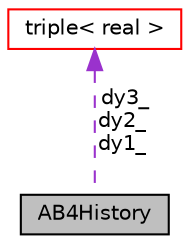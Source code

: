 digraph "AB4History"
{
 // LATEX_PDF_SIZE
  edge [fontname="Helvetica",fontsize="10",labelfontname="Helvetica",labelfontsize="10"];
  node [fontname="Helvetica",fontsize="10",shape=record];
  Node1 [label="AB4History",height=0.2,width=0.4,color="black", fillcolor="grey75", style="filled", fontcolor="black",tooltip=" "];
  Node2 -> Node1 [dir="back",color="darkorchid3",fontsize="10",style="dashed",label=" dy3_\ndy2_\ndy1_" ,fontname="Helvetica"];
  Node2 [label="triple\< real \>",height=0.2,width=0.4,color="red", fillcolor="white", style="filled",URL="$classpFlow_1_1triple.html",tooltip=" "];
}
